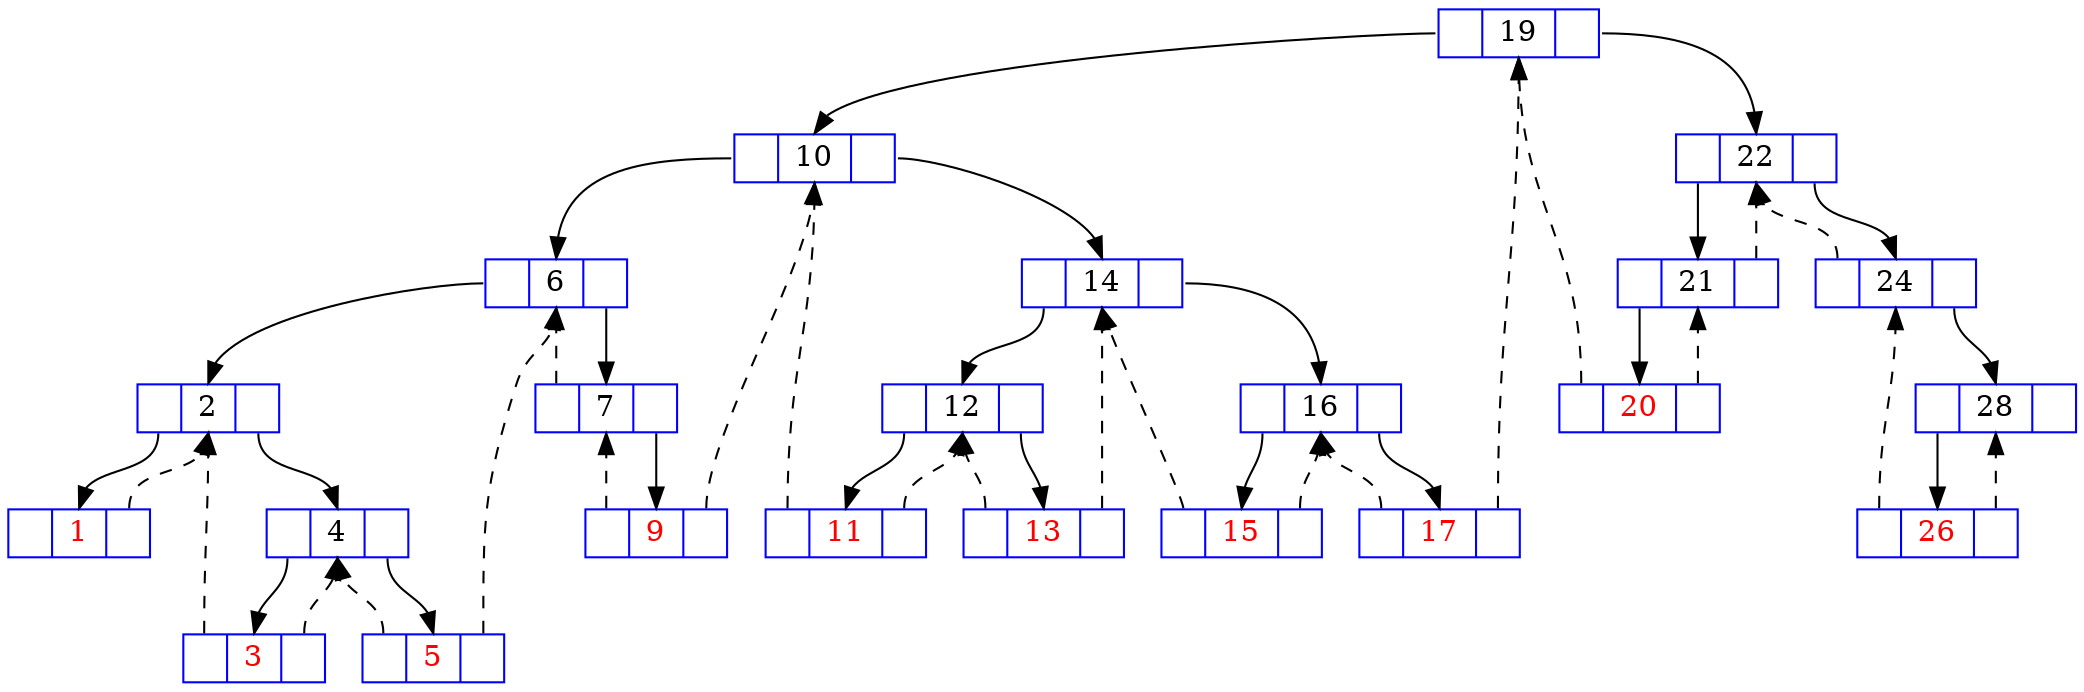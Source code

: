 digraph G {
node [shape = record, height = .1, color = "blue"];
19[label = "<L> |<D> 19|<R> "];
10[label = "<L> |<D> 10|<R> "];
22[label = "<L> |<D> 22|<R> "];
6[label = "<L> |<D> 6|<R> "];
14[label = "<L> |<D> 14|<R> "];
21[label = "<L> |<D> 21|<R> "];
24[label = "<L> |<D> 24|<R> "];
2[label = "<L> |<D> 2|<R> "];
7[label = "<L> |<D> 7|<R> "];
12[label = "<L> |<D> 12|<R> "];
16[label = "<L> |<D> 16|<R> "];
20[label = "<L> |<D> 20|<R> ",fontcolor="red"];
28[label = "<L> |<D> 28|<R> "];
1[label = "<L> |<D> 1|<R> ",fontcolor="red"];
4[label = "<L> |<D> 4|<R> "];
9[label = "<L> |<D> 9|<R> ",fontcolor="red"];
11[label = "<L> |<D> 11|<R> ",fontcolor="red"];
13[label = "<L> |<D> 13|<R> ",fontcolor="red"];
15[label = "<L> |<D> 15|<R> ",fontcolor="red"];
17[label = "<L> |<D> 17|<R> ",fontcolor="red"];
26[label = "<L> |<D> 26|<R> ",fontcolor="red"];
3[label = "<L> |<D> 3|<R> ",fontcolor="red"];
5[label = "<L> |<D> 5|<R> ",fontcolor="red"];
"19":L -> "10":D;
"19":R -> "22":D;
"10":L -> "6":D;
"10":R -> "14":D;
"22":L -> "21":D;
"22":R -> "24":D;
"6":L -> "2":D;
"6":R -> "7":D;
"14":L -> "12":D;
"14":R -> "16":D;
"21":L -> "20":D;
"21":R -> "22":D[style=dashed];
"24":L -> "22":D[style=dashed];
"24":R -> "28":D;
"2":L -> "1":D;
"2":R -> "4":D;
"7":L -> "6":D[style=dashed];
"7":R -> "9":D;
"12":L -> "11":D;
"12":R -> "13":D;
"16":L -> "15":D;
"16":R -> "17":D;
"20":L -> "19":D[style=dashed];
"20":R -> "21":D[style=dashed];
"28":L -> "26":D;
"1":R -> "2":D[style=dashed];
"4":L -> "3":D;
"4":R -> "5":D;
"9":L -> "7":D[style=dashed];
"9":R -> "10":D[style=dashed];
"11":L -> "10":D[style=dashed];
"11":R -> "12":D[style=dashed];
"13":L -> "12":D[style=dashed];
"13":R -> "14":D[style=dashed];
"15":L -> "14":D[style=dashed];
"15":R -> "16":D[style=dashed];
"17":L -> "16":D[style=dashed];
"17":R -> "19":D[style=dashed];
"26":L -> "24":D[style=dashed];
"26":R -> "28":D[style=dashed];
"3":L -> "2":D[style=dashed];
"3":R -> "4":D[style=dashed];
"5":L -> "4":D[style=dashed];
"5":R -> "6":D[style=dashed];
}
